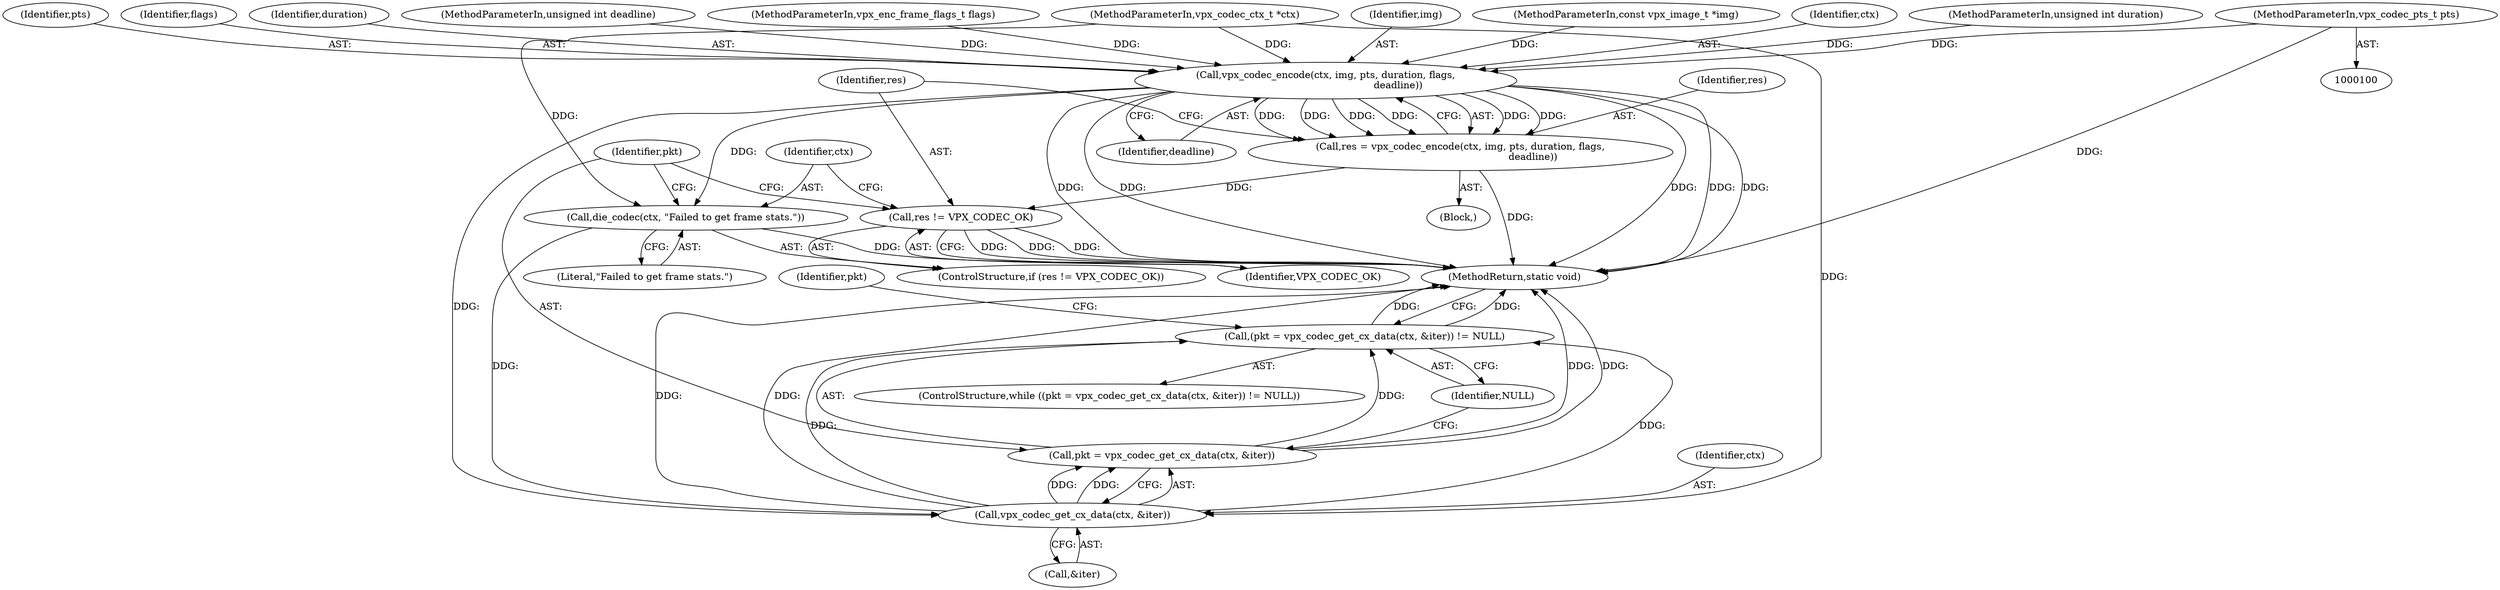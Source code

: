 digraph "1_Android_5a9753fca56f0eeb9f61e342b2fccffc364f9426_17@del" {
"1000103" [label="(MethodParameterIn,vpx_codec_pts_t pts)"];
"1000120" [label="(Call,vpx_codec_encode(ctx, img, pts, duration, flags,\n                                               deadline))"];
"1000118" [label="(Call,res = vpx_codec_encode(ctx, img, pts, duration, flags,\n                                               deadline))"];
"1000128" [label="(Call,res != VPX_CODEC_OK)"];
"1000131" [label="(Call,die_codec(ctx, \"Failed to get frame stats.\"))"];
"1000138" [label="(Call,vpx_codec_get_cx_data(ctx, &iter))"];
"1000135" [label="(Call,(pkt = vpx_codec_get_cx_data(ctx, &iter)) != NULL)"];
"1000136" [label="(Call,pkt = vpx_codec_get_cx_data(ctx, &iter))"];
"1000122" [label="(Identifier,img)"];
"1000200" [label="(MethodReturn,static void)"];
"1000102" [label="(MethodParameterIn,const vpx_image_t *img)"];
"1000121" [label="(Identifier,ctx)"];
"1000136" [label="(Call,pkt = vpx_codec_get_cx_data(ctx, &iter))"];
"1000127" [label="(ControlStructure,if (res != VPX_CODEC_OK))"];
"1000147" [label="(Identifier,pkt)"];
"1000138" [label="(Call,vpx_codec_get_cx_data(ctx, &iter))"];
"1000135" [label="(Call,(pkt = vpx_codec_get_cx_data(ctx, &iter)) != NULL)"];
"1000104" [label="(MethodParameterIn,unsigned int duration)"];
"1000134" [label="(ControlStructure,while ((pkt = vpx_codec_get_cx_data(ctx, &iter)) != NULL))"];
"1000133" [label="(Literal,\"Failed to get frame stats.\")"];
"1000131" [label="(Call,die_codec(ctx, \"Failed to get frame stats.\"))"];
"1000119" [label="(Identifier,res)"];
"1000139" [label="(Identifier,ctx)"];
"1000129" [label="(Identifier,res)"];
"1000132" [label="(Identifier,ctx)"];
"1000120" [label="(Call,vpx_codec_encode(ctx, img, pts, duration, flags,\n                                               deadline))"];
"1000142" [label="(Identifier,NULL)"];
"1000123" [label="(Identifier,pts)"];
"1000101" [label="(MethodParameterIn,vpx_codec_ctx_t *ctx)"];
"1000118" [label="(Call,res = vpx_codec_encode(ctx, img, pts, duration, flags,\n                                               deadline))"];
"1000140" [label="(Call,&iter)"];
"1000126" [label="(Identifier,deadline)"];
"1000108" [label="(Block,)"];
"1000137" [label="(Identifier,pkt)"];
"1000130" [label="(Identifier,VPX_CODEC_OK)"];
"1000125" [label="(Identifier,flags)"];
"1000124" [label="(Identifier,duration)"];
"1000106" [label="(MethodParameterIn,unsigned int deadline)"];
"1000128" [label="(Call,res != VPX_CODEC_OK)"];
"1000105" [label="(MethodParameterIn,vpx_enc_frame_flags_t flags)"];
"1000103" [label="(MethodParameterIn,vpx_codec_pts_t pts)"];
"1000103" -> "1000100"  [label="AST: "];
"1000103" -> "1000200"  [label="DDG: "];
"1000103" -> "1000120"  [label="DDG: "];
"1000120" -> "1000118"  [label="AST: "];
"1000120" -> "1000126"  [label="CFG: "];
"1000121" -> "1000120"  [label="AST: "];
"1000122" -> "1000120"  [label="AST: "];
"1000123" -> "1000120"  [label="AST: "];
"1000124" -> "1000120"  [label="AST: "];
"1000125" -> "1000120"  [label="AST: "];
"1000126" -> "1000120"  [label="AST: "];
"1000118" -> "1000120"  [label="CFG: "];
"1000120" -> "1000200"  [label="DDG: "];
"1000120" -> "1000200"  [label="DDG: "];
"1000120" -> "1000200"  [label="DDG: "];
"1000120" -> "1000200"  [label="DDG: "];
"1000120" -> "1000200"  [label="DDG: "];
"1000120" -> "1000118"  [label="DDG: "];
"1000120" -> "1000118"  [label="DDG: "];
"1000120" -> "1000118"  [label="DDG: "];
"1000120" -> "1000118"  [label="DDG: "];
"1000120" -> "1000118"  [label="DDG: "];
"1000120" -> "1000118"  [label="DDG: "];
"1000101" -> "1000120"  [label="DDG: "];
"1000102" -> "1000120"  [label="DDG: "];
"1000104" -> "1000120"  [label="DDG: "];
"1000105" -> "1000120"  [label="DDG: "];
"1000106" -> "1000120"  [label="DDG: "];
"1000120" -> "1000131"  [label="DDG: "];
"1000120" -> "1000138"  [label="DDG: "];
"1000118" -> "1000108"  [label="AST: "];
"1000119" -> "1000118"  [label="AST: "];
"1000129" -> "1000118"  [label="CFG: "];
"1000118" -> "1000200"  [label="DDG: "];
"1000118" -> "1000128"  [label="DDG: "];
"1000128" -> "1000127"  [label="AST: "];
"1000128" -> "1000130"  [label="CFG: "];
"1000129" -> "1000128"  [label="AST: "];
"1000130" -> "1000128"  [label="AST: "];
"1000132" -> "1000128"  [label="CFG: "];
"1000137" -> "1000128"  [label="CFG: "];
"1000128" -> "1000200"  [label="DDG: "];
"1000128" -> "1000200"  [label="DDG: "];
"1000128" -> "1000200"  [label="DDG: "];
"1000131" -> "1000127"  [label="AST: "];
"1000131" -> "1000133"  [label="CFG: "];
"1000132" -> "1000131"  [label="AST: "];
"1000133" -> "1000131"  [label="AST: "];
"1000137" -> "1000131"  [label="CFG: "];
"1000131" -> "1000200"  [label="DDG: "];
"1000101" -> "1000131"  [label="DDG: "];
"1000131" -> "1000138"  [label="DDG: "];
"1000138" -> "1000136"  [label="AST: "];
"1000138" -> "1000140"  [label="CFG: "];
"1000139" -> "1000138"  [label="AST: "];
"1000140" -> "1000138"  [label="AST: "];
"1000136" -> "1000138"  [label="CFG: "];
"1000138" -> "1000200"  [label="DDG: "];
"1000138" -> "1000200"  [label="DDG: "];
"1000138" -> "1000135"  [label="DDG: "];
"1000138" -> "1000135"  [label="DDG: "];
"1000138" -> "1000136"  [label="DDG: "];
"1000138" -> "1000136"  [label="DDG: "];
"1000101" -> "1000138"  [label="DDG: "];
"1000135" -> "1000134"  [label="AST: "];
"1000135" -> "1000142"  [label="CFG: "];
"1000136" -> "1000135"  [label="AST: "];
"1000142" -> "1000135"  [label="AST: "];
"1000147" -> "1000135"  [label="CFG: "];
"1000200" -> "1000135"  [label="CFG: "];
"1000135" -> "1000200"  [label="DDG: "];
"1000135" -> "1000200"  [label="DDG: "];
"1000136" -> "1000135"  [label="DDG: "];
"1000137" -> "1000136"  [label="AST: "];
"1000142" -> "1000136"  [label="CFG: "];
"1000136" -> "1000200"  [label="DDG: "];
"1000136" -> "1000200"  [label="DDG: "];
}
